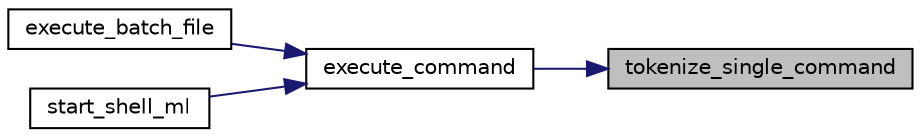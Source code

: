 digraph "tokenize_single_command"
{
 // LATEX_PDF_SIZE
  edge [fontname="Helvetica",fontsize="10",labelfontname="Helvetica",labelfontsize="10"];
  node [fontname="Helvetica",fontsize="10",shape=record];
  rankdir="RL";
  Node1 [label="tokenize_single_command",height=0.2,width=0.4,color="black", fillcolor="grey75", style="filled", fontcolor="black",tooltip="Passed a single command, tokenize it, and return an array with each token."];
  Node1 -> Node2 [dir="back",color="midnightblue",fontsize="10",style="solid",fontname="Helvetica"];
  Node2 [label="execute_command",height=0.2,width=0.4,color="black", fillcolor="white", style="filled",URL="$shell_8h.html#af4d001c69e9117bdd4a376cdfc19ebaa",tooltip="Executes certain command, could be an internal one, external one, or unexistent."];
  Node2 -> Node3 [dir="back",color="midnightblue",fontsize="10",style="solid",fontname="Helvetica"];
  Node3 [label="execute_batch_file",height=0.2,width=0.4,color="black", fillcolor="white", style="filled",URL="$shell_8h.html#a12cd2bfd0ac9c31c478b2eb2c9ba5e07",tooltip="Tries to execute a certain (no comments, one line per command) batch file."];
  Node2 -> Node4 [dir="back",color="midnightblue",fontsize="10",style="solid",fontname="Helvetica"];
  Node4 [label="start_shell_ml",height=0.2,width=0.4,color="black", fillcolor="white", style="filled",URL="$shell_8h.html#aa0b33b10ee17128cdb061acf8707afd1",tooltip="Starts the custom shell main loop."];
}
